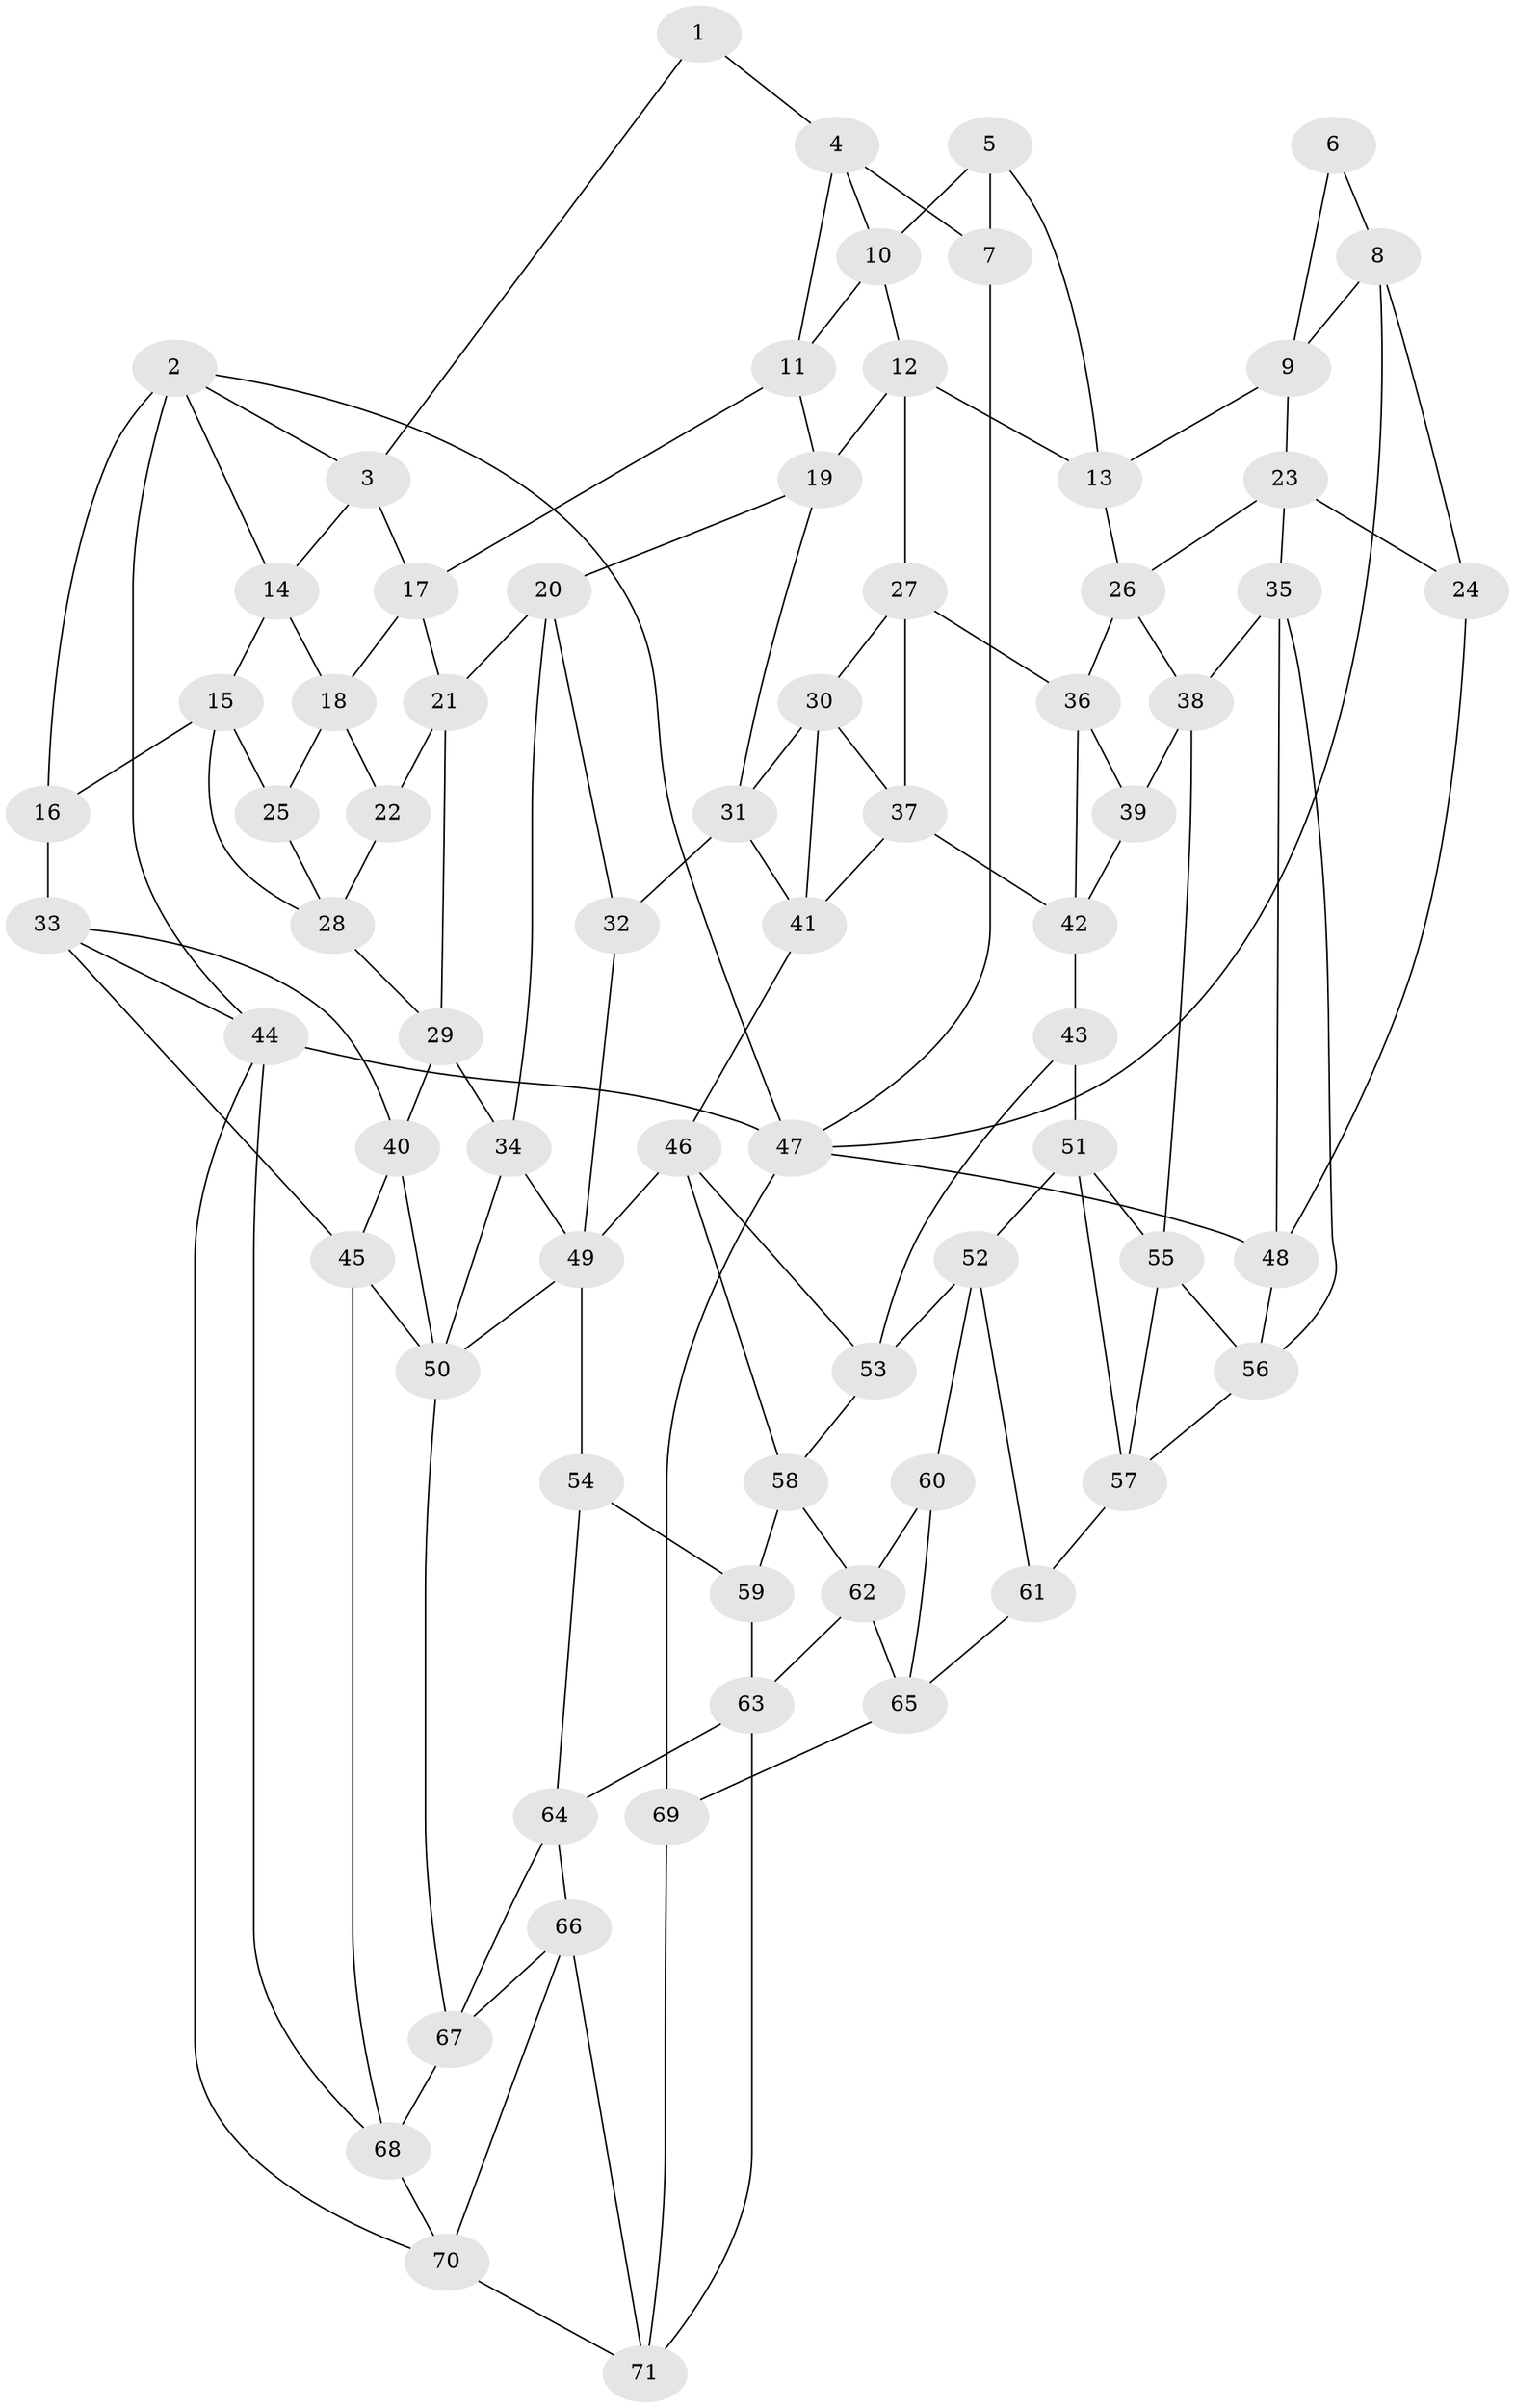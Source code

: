 // original degree distribution, {3: 0.02112676056338028, 5: 0.5140845070422535, 4: 0.2323943661971831, 6: 0.2323943661971831}
// Generated by graph-tools (version 1.1) at 2025/51/03/09/25 03:51:06]
// undirected, 71 vertices, 136 edges
graph export_dot {
graph [start="1"]
  node [color=gray90,style=filled];
  1;
  2;
  3;
  4;
  5;
  6;
  7;
  8;
  9;
  10;
  11;
  12;
  13;
  14;
  15;
  16;
  17;
  18;
  19;
  20;
  21;
  22;
  23;
  24;
  25;
  26;
  27;
  28;
  29;
  30;
  31;
  32;
  33;
  34;
  35;
  36;
  37;
  38;
  39;
  40;
  41;
  42;
  43;
  44;
  45;
  46;
  47;
  48;
  49;
  50;
  51;
  52;
  53;
  54;
  55;
  56;
  57;
  58;
  59;
  60;
  61;
  62;
  63;
  64;
  65;
  66;
  67;
  68;
  69;
  70;
  71;
  1 -- 3 [weight=1.0];
  1 -- 4 [weight=1.0];
  2 -- 3 [weight=1.0];
  2 -- 14 [weight=1.0];
  2 -- 16 [weight=2.0];
  2 -- 44 [weight=1.0];
  2 -- 47 [weight=1.0];
  3 -- 14 [weight=1.0];
  3 -- 17 [weight=1.0];
  4 -- 7 [weight=1.0];
  4 -- 10 [weight=1.0];
  4 -- 11 [weight=1.0];
  5 -- 7 [weight=1.0];
  5 -- 10 [weight=1.0];
  5 -- 13 [weight=1.0];
  6 -- 8 [weight=1.0];
  6 -- 9 [weight=1.0];
  7 -- 47 [weight=1.0];
  8 -- 9 [weight=1.0];
  8 -- 24 [weight=1.0];
  8 -- 47 [weight=1.0];
  9 -- 13 [weight=1.0];
  9 -- 23 [weight=1.0];
  10 -- 11 [weight=1.0];
  10 -- 12 [weight=1.0];
  11 -- 17 [weight=1.0];
  11 -- 19 [weight=1.0];
  12 -- 13 [weight=1.0];
  12 -- 19 [weight=1.0];
  12 -- 27 [weight=1.0];
  13 -- 26 [weight=1.0];
  14 -- 15 [weight=1.0];
  14 -- 18 [weight=1.0];
  15 -- 16 [weight=1.0];
  15 -- 25 [weight=1.0];
  15 -- 28 [weight=1.0];
  16 -- 33 [weight=1.0];
  17 -- 18 [weight=1.0];
  17 -- 21 [weight=1.0];
  18 -- 22 [weight=1.0];
  18 -- 25 [weight=1.0];
  19 -- 20 [weight=1.0];
  19 -- 31 [weight=1.0];
  20 -- 21 [weight=1.0];
  20 -- 32 [weight=1.0];
  20 -- 34 [weight=1.0];
  21 -- 22 [weight=1.0];
  21 -- 29 [weight=1.0];
  22 -- 28 [weight=1.0];
  23 -- 24 [weight=1.0];
  23 -- 26 [weight=1.0];
  23 -- 35 [weight=1.0];
  24 -- 48 [weight=1.0];
  25 -- 28 [weight=1.0];
  26 -- 36 [weight=1.0];
  26 -- 38 [weight=1.0];
  27 -- 30 [weight=1.0];
  27 -- 36 [weight=1.0];
  27 -- 37 [weight=1.0];
  28 -- 29 [weight=1.0];
  29 -- 34 [weight=1.0];
  29 -- 40 [weight=1.0];
  30 -- 31 [weight=1.0];
  30 -- 37 [weight=1.0];
  30 -- 41 [weight=1.0];
  31 -- 32 [weight=1.0];
  31 -- 41 [weight=1.0];
  32 -- 49 [weight=1.0];
  33 -- 40 [weight=1.0];
  33 -- 44 [weight=1.0];
  33 -- 45 [weight=1.0];
  34 -- 49 [weight=1.0];
  34 -- 50 [weight=1.0];
  35 -- 38 [weight=1.0];
  35 -- 48 [weight=1.0];
  35 -- 56 [weight=1.0];
  36 -- 39 [weight=1.0];
  36 -- 42 [weight=1.0];
  37 -- 41 [weight=1.0];
  37 -- 42 [weight=1.0];
  38 -- 39 [weight=1.0];
  38 -- 55 [weight=1.0];
  39 -- 42 [weight=1.0];
  40 -- 45 [weight=1.0];
  40 -- 50 [weight=1.0];
  41 -- 46 [weight=1.0];
  42 -- 43 [weight=1.0];
  43 -- 51 [weight=1.0];
  43 -- 53 [weight=1.0];
  44 -- 47 [weight=1.0];
  44 -- 68 [weight=1.0];
  44 -- 70 [weight=1.0];
  45 -- 50 [weight=1.0];
  45 -- 68 [weight=1.0];
  46 -- 49 [weight=1.0];
  46 -- 53 [weight=1.0];
  46 -- 58 [weight=1.0];
  47 -- 48 [weight=1.0];
  47 -- 69 [weight=1.0];
  48 -- 56 [weight=1.0];
  49 -- 50 [weight=1.0];
  49 -- 54 [weight=2.0];
  50 -- 67 [weight=1.0];
  51 -- 52 [weight=1.0];
  51 -- 55 [weight=1.0];
  51 -- 57 [weight=1.0];
  52 -- 53 [weight=1.0];
  52 -- 60 [weight=1.0];
  52 -- 61 [weight=1.0];
  53 -- 58 [weight=1.0];
  54 -- 59 [weight=1.0];
  54 -- 64 [weight=1.0];
  55 -- 56 [weight=1.0];
  55 -- 57 [weight=1.0];
  56 -- 57 [weight=1.0];
  57 -- 61 [weight=1.0];
  58 -- 59 [weight=1.0];
  58 -- 62 [weight=1.0];
  59 -- 63 [weight=1.0];
  60 -- 62 [weight=1.0];
  60 -- 65 [weight=1.0];
  61 -- 65 [weight=1.0];
  62 -- 63 [weight=1.0];
  62 -- 65 [weight=1.0];
  63 -- 64 [weight=1.0];
  63 -- 71 [weight=1.0];
  64 -- 66 [weight=1.0];
  64 -- 67 [weight=1.0];
  65 -- 69 [weight=1.0];
  66 -- 67 [weight=1.0];
  66 -- 70 [weight=1.0];
  66 -- 71 [weight=1.0];
  67 -- 68 [weight=1.0];
  68 -- 70 [weight=1.0];
  69 -- 71 [weight=1.0];
  70 -- 71 [weight=1.0];
}
